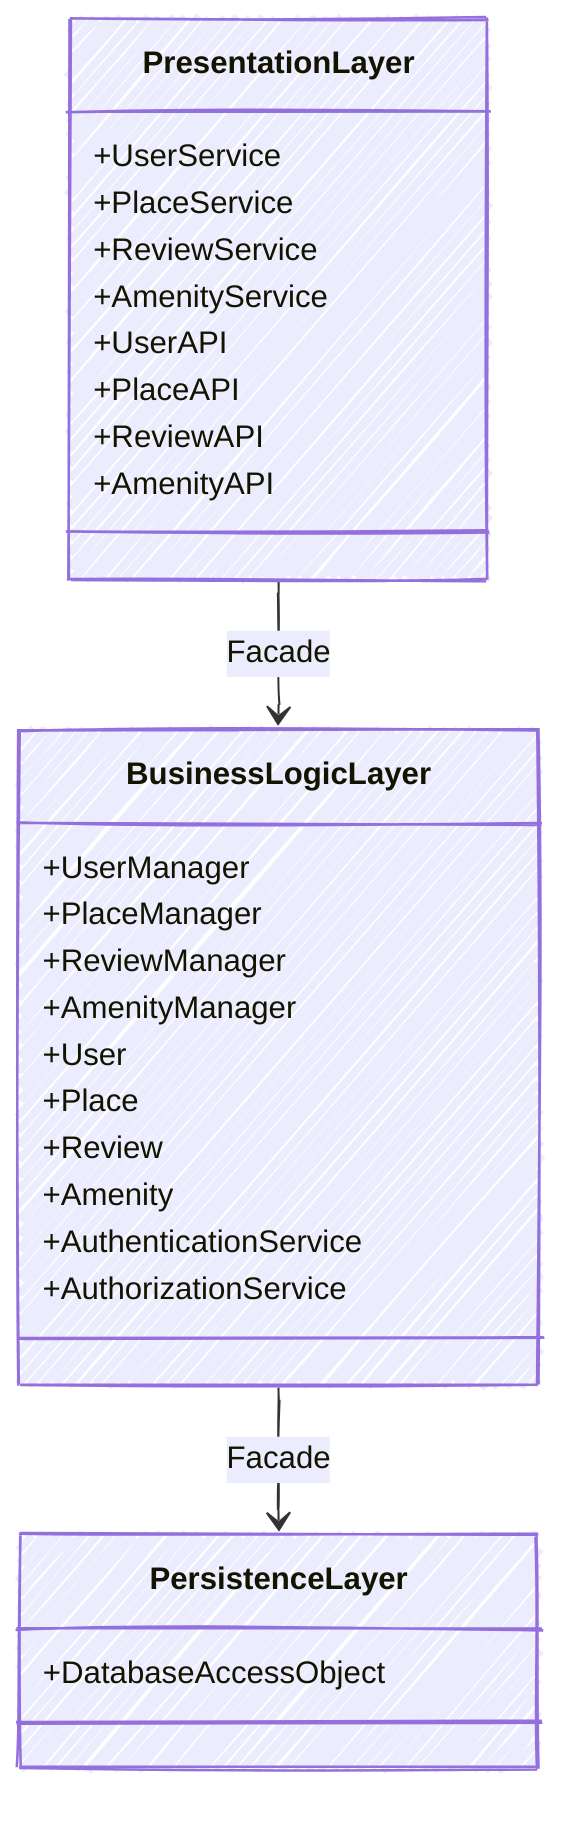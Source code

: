 ---
config:
  theme: default
  themeVariables:
    primaryColor: '#ffcc00'
    edgeLabelBackground: '#ffffff'
    tertiaryColor: '#ffffff'
  look: handDrawn
---
classDiagram
    class PresentationLayer {
        +UserService
        +PlaceService
        +ReviewService
        +AmenityService
        +UserAPI
        +PlaceAPI
        +ReviewAPI
        +AmenityAPI
    }
    class BusinessLogicLayer {
        +UserManager
        +PlaceManager
        +ReviewManager
        +AmenityManager
        +User
        +Place
        +Review
        +Amenity
        +AuthenticationService
        +AuthorizationService
    }
    class PersistenceLayer {
        +DatabaseAccessObject
    }
    PresentationLayer --> BusinessLogicLayer : Facade
    BusinessLogicLayer --> PersistenceLayer : Facade